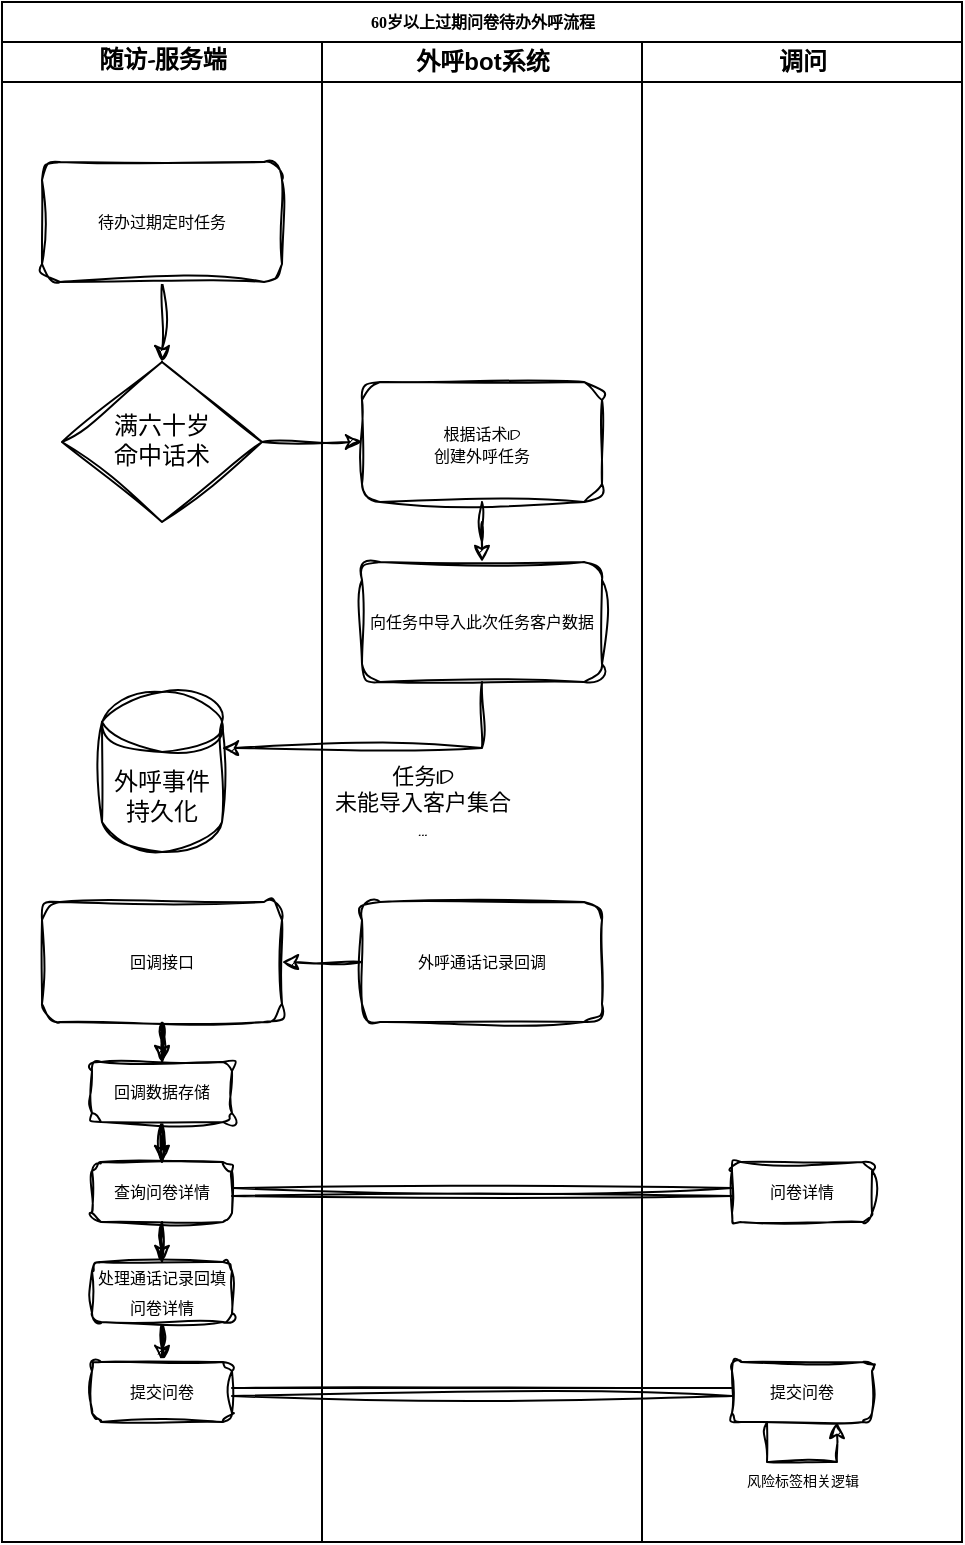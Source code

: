 <mxfile version="24.7.16">
  <diagram name="Page-1" id="74e2e168-ea6b-b213-b513-2b3c1d86103e">
    <mxGraphModel dx="1985" dy="1191" grid="1" gridSize="10" guides="1" tooltips="1" connect="1" arrows="1" fold="1" page="1" pageScale="1" pageWidth="1100" pageHeight="850" background="none" math="0" shadow="0">
      <root>
        <mxCell id="0" />
        <mxCell id="1" parent="0" />
        <mxCell id="77e6c97f196da883-1" value="60岁以上过期问卷待办外呼流程" style="swimlane;html=1;childLayout=stackLayout;startSize=20;rounded=0;shadow=0;labelBackgroundColor=none;strokeWidth=1;fontFamily=Verdana;fontSize=8;align=center;" parent="1" vertex="1">
          <mxGeometry x="300" y="40" width="480" height="770" as="geometry" />
        </mxCell>
        <mxCell id="77e6c97f196da883-2" value="随访-服务端" style="swimlane;html=1;startSize=20;fontFamily=Architects Daughter;fontSource=https%3A%2F%2Ffonts.googleapis.com%2Fcss%3Ffamily%3DArchitects%2BDaughter;" parent="77e6c97f196da883-1" vertex="1">
          <mxGeometry y="20" width="160" height="750" as="geometry" />
        </mxCell>
        <mxCell id="QBesqkJT4bfm6jJ09nvZ-1" style="edgeStyle=orthogonalEdgeStyle;rounded=0;sketch=1;hachureGap=4;jiggle=2;curveFitting=1;orthogonalLoop=1;jettySize=auto;html=1;exitX=0.5;exitY=1;exitDx=0;exitDy=0;entryX=0.5;entryY=0;entryDx=0;entryDy=0;fontFamily=Architects Daughter;fontSource=https%3A%2F%2Ffonts.googleapis.com%2Fcss%3Ffamily%3DArchitects%2BDaughter;" parent="77e6c97f196da883-2" source="QBesqkJT4bfm6jJ09nvZ-13" target="QBesqkJT4bfm6jJ09nvZ-3" edge="1">
          <mxGeometry relative="1" as="geometry">
            <mxPoint x="80" y="125" as="sourcePoint" />
            <mxPoint x="70" y="155" as="targetPoint" />
          </mxGeometry>
        </mxCell>
        <mxCell id="QBesqkJT4bfm6jJ09nvZ-3" value="满六十岁&lt;div&gt;命中话术&lt;/div&gt;" style="rhombus;whiteSpace=wrap;html=1;sketch=1;hachureGap=4;jiggle=2;curveFitting=1;fontFamily=Architects Daughter;fontSource=https%3A%2F%2Ffonts.googleapis.com%2Fcss%3Ffamily%3DArchitects%2BDaughter;" parent="77e6c97f196da883-2" vertex="1">
          <mxGeometry x="30" y="160" width="100" height="80" as="geometry" />
        </mxCell>
        <mxCell id="QBesqkJT4bfm6jJ09nvZ-5" value="外呼事件持久化" style="shape=cylinder3;whiteSpace=wrap;html=1;boundedLbl=1;backgroundOutline=1;size=15;sketch=1;hachureGap=4;jiggle=2;curveFitting=1;fontFamily=Architects Daughter;fontSource=https%3A%2F%2Ffonts.googleapis.com%2Fcss%3Ffamily%3DArchitects%2BDaughter;" parent="77e6c97f196da883-2" vertex="1">
          <mxGeometry x="50" y="325" width="60" height="80" as="geometry" />
        </mxCell>
        <mxCell id="QBesqkJT4bfm6jJ09nvZ-13" value="&lt;span style=&quot;font-size: 8px;&quot;&gt;待办过期定时任务&lt;/span&gt;" style="rounded=1;whiteSpace=wrap;html=1;sketch=1;hachureGap=4;jiggle=2;curveFitting=1;fontFamily=Architects Daughter;fontSource=https%3A%2F%2Ffonts.googleapis.com%2Fcss%3Ffamily%3DArchitects%2BDaughter;" parent="77e6c97f196da883-2" vertex="1">
          <mxGeometry x="20" y="60" width="120" height="60" as="geometry" />
        </mxCell>
        <mxCell id="QBesqkJT4bfm6jJ09nvZ-22" value="" style="edgeStyle=orthogonalEdgeStyle;rounded=0;sketch=1;hachureGap=4;jiggle=2;curveFitting=1;orthogonalLoop=1;jettySize=auto;html=1;fontFamily=Architects Daughter;fontSource=https%3A%2F%2Ffonts.googleapis.com%2Fcss%3Ffamily%3DArchitects%2BDaughter;" parent="77e6c97f196da883-2" source="QBesqkJT4bfm6jJ09nvZ-19" target="QBesqkJT4bfm6jJ09nvZ-21" edge="1">
          <mxGeometry relative="1" as="geometry" />
        </mxCell>
        <mxCell id="QBesqkJT4bfm6jJ09nvZ-19" value="&lt;span style=&quot;font-size: 8px;&quot;&gt;回调接口&lt;/span&gt;" style="rounded=1;whiteSpace=wrap;html=1;sketch=1;hachureGap=4;jiggle=2;curveFitting=1;fontFamily=Architects Daughter;fontSource=https%3A%2F%2Ffonts.googleapis.com%2Fcss%3Ffamily%3DArchitects%2BDaughter;" parent="77e6c97f196da883-2" vertex="1">
          <mxGeometry x="20" y="430" width="120" height="60" as="geometry" />
        </mxCell>
        <mxCell id="QBesqkJT4bfm6jJ09nvZ-24" value="" style="edgeStyle=orthogonalEdgeStyle;rounded=0;sketch=1;hachureGap=4;jiggle=2;curveFitting=1;orthogonalLoop=1;jettySize=auto;html=1;fontFamily=Architects Daughter;fontSource=https%3A%2F%2Ffonts.googleapis.com%2Fcss%3Ffamily%3DArchitects%2BDaughter;" parent="77e6c97f196da883-2" source="QBesqkJT4bfm6jJ09nvZ-21" target="QBesqkJT4bfm6jJ09nvZ-23" edge="1">
          <mxGeometry relative="1" as="geometry" />
        </mxCell>
        <mxCell id="QBesqkJT4bfm6jJ09nvZ-21" value="&lt;span style=&quot;font-size: 8px;&quot;&gt;回调数据存储&lt;/span&gt;" style="rounded=1;whiteSpace=wrap;html=1;sketch=1;hachureGap=4;jiggle=2;curveFitting=1;fontFamily=Architects Daughter;fontSource=https%3A%2F%2Ffonts.googleapis.com%2Fcss%3Ffamily%3DArchitects%2BDaughter;" parent="77e6c97f196da883-2" vertex="1">
          <mxGeometry x="45" y="510" width="70" height="30" as="geometry" />
        </mxCell>
        <mxCell id="QBesqkJT4bfm6jJ09nvZ-29" value="" style="edgeStyle=orthogonalEdgeStyle;rounded=0;sketch=1;hachureGap=4;jiggle=2;curveFitting=1;orthogonalLoop=1;jettySize=auto;html=1;fontFamily=Architects Daughter;fontSource=https%3A%2F%2Ffonts.googleapis.com%2Fcss%3Ffamily%3DArchitects%2BDaughter;" parent="77e6c97f196da883-2" source="QBesqkJT4bfm6jJ09nvZ-23" target="QBesqkJT4bfm6jJ09nvZ-28" edge="1">
          <mxGeometry relative="1" as="geometry" />
        </mxCell>
        <mxCell id="QBesqkJT4bfm6jJ09nvZ-23" value="&lt;span style=&quot;font-size: 8px;&quot;&gt;查询问卷详情&lt;/span&gt;" style="rounded=1;whiteSpace=wrap;html=1;sketch=1;hachureGap=4;jiggle=2;curveFitting=1;fontFamily=Architects Daughter;fontSource=https%3A%2F%2Ffonts.googleapis.com%2Fcss%3Ffamily%3DArchitects%2BDaughter;" parent="77e6c97f196da883-2" vertex="1">
          <mxGeometry x="45" y="560" width="70" height="30" as="geometry" />
        </mxCell>
        <mxCell id="QBesqkJT4bfm6jJ09nvZ-31" value="" style="edgeStyle=orthogonalEdgeStyle;rounded=0;sketch=1;hachureGap=4;jiggle=2;curveFitting=1;orthogonalLoop=1;jettySize=auto;html=1;fontFamily=Architects Daughter;fontSource=https%3A%2F%2Ffonts.googleapis.com%2Fcss%3Ffamily%3DArchitects%2BDaughter;" parent="77e6c97f196da883-2" source="QBesqkJT4bfm6jJ09nvZ-28" target="QBesqkJT4bfm6jJ09nvZ-30" edge="1">
          <mxGeometry relative="1" as="geometry" />
        </mxCell>
        <mxCell id="QBesqkJT4bfm6jJ09nvZ-28" value="&lt;span style=&quot;font-size: 8px;&quot;&gt;处理通话记录回填问卷详情&lt;/span&gt;" style="rounded=1;whiteSpace=wrap;html=1;sketch=1;hachureGap=4;jiggle=2;curveFitting=1;fontFamily=Architects Daughter;fontSource=https%3A%2F%2Ffonts.googleapis.com%2Fcss%3Ffamily%3DArchitects%2BDaughter;" parent="77e6c97f196da883-2" vertex="1">
          <mxGeometry x="45" y="610" width="70" height="30" as="geometry" />
        </mxCell>
        <mxCell id="QBesqkJT4bfm6jJ09nvZ-30" value="&lt;span style=&quot;font-size: 8px;&quot;&gt;提交问卷&lt;/span&gt;" style="rounded=1;whiteSpace=wrap;html=1;sketch=1;hachureGap=4;jiggle=2;curveFitting=1;fontFamily=Architects Daughter;fontSource=https%3A%2F%2Ffonts.googleapis.com%2Fcss%3Ffamily%3DArchitects%2BDaughter;" parent="77e6c97f196da883-2" vertex="1">
          <mxGeometry x="45" y="660" width="70" height="30" as="geometry" />
        </mxCell>
        <mxCell id="77e6c97f196da883-3" value="外呼bot系统" style="swimlane;html=1;startSize=20;" parent="77e6c97f196da883-1" vertex="1">
          <mxGeometry x="160" y="20" width="160" height="750" as="geometry" />
        </mxCell>
        <mxCell id="QBesqkJT4bfm6jJ09nvZ-10" style="edgeStyle=orthogonalEdgeStyle;rounded=0;sketch=1;hachureGap=4;jiggle=2;curveFitting=1;orthogonalLoop=1;jettySize=auto;html=1;fontFamily=Architects Daughter;fontSource=https%3A%2F%2Ffonts.googleapis.com%2Fcss%3Ffamily%3DArchitects%2BDaughter;exitX=0.5;exitY=1;exitDx=0;exitDy=0;" parent="77e6c97f196da883-3" source="QBesqkJT4bfm6jJ09nvZ-14" target="QBesqkJT4bfm6jJ09nvZ-12" edge="1">
          <mxGeometry relative="1" as="geometry">
            <mxPoint x="80" y="230" as="sourcePoint" />
            <mxPoint x="80" y="260" as="targetPoint" />
          </mxGeometry>
        </mxCell>
        <mxCell id="QBesqkJT4bfm6jJ09nvZ-14" value="&lt;span style=&quot;font-size: 8px;&quot;&gt;根据话术ID&lt;/span&gt;&lt;div style=&quot;font-size: 8px;&quot;&gt;创建外呼任务&lt;/div&gt;" style="rounded=1;whiteSpace=wrap;html=1;sketch=1;hachureGap=4;jiggle=2;curveFitting=1;fontFamily=Architects Daughter;fontSource=https%3A%2F%2Ffonts.googleapis.com%2Fcss%3Ffamily%3DArchitects%2BDaughter;" parent="77e6c97f196da883-3" vertex="1">
          <mxGeometry x="20" y="170" width="120" height="60" as="geometry" />
        </mxCell>
        <mxCell id="QBesqkJT4bfm6jJ09nvZ-12" value="&lt;span style=&quot;font-size: 8px;&quot;&gt;向任务中导入此次任务客户数据&lt;/span&gt;" style="rounded=1;whiteSpace=wrap;html=1;sketch=1;hachureGap=4;jiggle=2;curveFitting=1;fontFamily=Architects Daughter;fontSource=https%3A%2F%2Ffonts.googleapis.com%2Fcss%3Ffamily%3DArchitects%2BDaughter;" parent="77e6c97f196da883-3" vertex="1">
          <mxGeometry x="20" y="260" width="120" height="60" as="geometry" />
        </mxCell>
        <mxCell id="QBesqkJT4bfm6jJ09nvZ-17" value="&lt;span style=&quot;font-size: 8px;&quot;&gt;外呼通话记录回调&lt;/span&gt;" style="rounded=1;whiteSpace=wrap;html=1;sketch=1;hachureGap=4;jiggle=2;curveFitting=1;fontFamily=Architects Daughter;fontSource=https%3A%2F%2Ffonts.googleapis.com%2Fcss%3Ffamily%3DArchitects%2BDaughter;" parent="77e6c97f196da883-3" vertex="1">
          <mxGeometry x="20" y="430" width="120" height="60" as="geometry" />
        </mxCell>
        <mxCell id="77e6c97f196da883-4" value="调问" style="swimlane;html=1;startSize=20;" parent="77e6c97f196da883-1" vertex="1">
          <mxGeometry x="320" y="20" width="160" height="750" as="geometry" />
        </mxCell>
        <mxCell id="QBesqkJT4bfm6jJ09nvZ-26" value="&lt;span style=&quot;font-size: 8px;&quot;&gt;问卷详情&lt;/span&gt;" style="rounded=1;whiteSpace=wrap;html=1;sketch=1;hachureGap=4;jiggle=2;curveFitting=1;fontFamily=Architects Daughter;fontSource=https%3A%2F%2Ffonts.googleapis.com%2Fcss%3Ffamily%3DArchitects%2BDaughter;" parent="77e6c97f196da883-4" vertex="1">
          <mxGeometry x="45" y="560" width="70" height="30" as="geometry" />
        </mxCell>
        <mxCell id="QBesqkJT4bfm6jJ09nvZ-33" value="&lt;span style=&quot;font-size: 8px;&quot;&gt;提交问卷&lt;/span&gt;" style="rounded=1;whiteSpace=wrap;html=1;sketch=1;hachureGap=4;jiggle=2;curveFitting=1;fontFamily=Architects Daughter;fontSource=https%3A%2F%2Ffonts.googleapis.com%2Fcss%3Ffamily%3DArchitects%2BDaughter;" parent="77e6c97f196da883-4" vertex="1">
          <mxGeometry x="45" y="660" width="70" height="30" as="geometry" />
        </mxCell>
        <mxCell id="QBesqkJT4bfm6jJ09nvZ-36" style="edgeStyle=orthogonalEdgeStyle;rounded=0;sketch=1;hachureGap=4;jiggle=2;curveFitting=1;orthogonalLoop=1;jettySize=auto;html=1;exitX=0.25;exitY=1;exitDx=0;exitDy=0;entryX=0.75;entryY=1;entryDx=0;entryDy=0;fontFamily=Architects Daughter;fontSource=https%3A%2F%2Ffonts.googleapis.com%2Fcss%3Ffamily%3DArchitects%2BDaughter;" parent="77e6c97f196da883-4" source="QBesqkJT4bfm6jJ09nvZ-33" target="QBesqkJT4bfm6jJ09nvZ-33" edge="1">
          <mxGeometry relative="1" as="geometry">
            <Array as="points">
              <mxPoint x="63" y="710" />
              <mxPoint x="97" y="710" />
            </Array>
          </mxGeometry>
        </mxCell>
        <mxCell id="QBesqkJT4bfm6jJ09nvZ-37" value="&lt;font style=&quot;font-size: 7px;&quot;&gt;风险标签相关逻辑&lt;/font&gt;" style="edgeLabel;html=1;align=center;verticalAlign=middle;resizable=0;points=[];sketch=1;hachureGap=4;jiggle=2;curveFitting=1;fontFamily=Architects Daughter;fontSource=https%3A%2F%2Ffonts.googleapis.com%2Fcss%3Ffamily%3DArchitects%2BDaughter;fontSize=7;" parent="QBesqkJT4bfm6jJ09nvZ-36" vertex="1" connectable="0">
          <mxGeometry relative="1" as="geometry">
            <mxPoint y="10" as="offset" />
          </mxGeometry>
        </mxCell>
        <mxCell id="QBesqkJT4bfm6jJ09nvZ-4" style="edgeStyle=orthogonalEdgeStyle;rounded=0;sketch=1;hachureGap=4;jiggle=2;curveFitting=1;orthogonalLoop=1;jettySize=auto;html=1;entryX=0;entryY=0.5;entryDx=0;entryDy=0;fontFamily=Architects Daughter;fontSource=https%3A%2F%2Ffonts.googleapis.com%2Fcss%3Ffamily%3DArchitects%2BDaughter;" parent="77e6c97f196da883-1" source="QBesqkJT4bfm6jJ09nvZ-3" target="QBesqkJT4bfm6jJ09nvZ-14" edge="1">
          <mxGeometry relative="1" as="geometry">
            <mxPoint x="190" y="220" as="targetPoint" />
          </mxGeometry>
        </mxCell>
        <mxCell id="QBesqkJT4bfm6jJ09nvZ-6" style="edgeStyle=orthogonalEdgeStyle;rounded=0;sketch=1;hachureGap=4;jiggle=2;curveFitting=1;orthogonalLoop=1;jettySize=auto;html=1;entryX=1;entryY=0;entryDx=0;entryDy=27.5;entryPerimeter=0;fontFamily=Architects Daughter;fontSource=https%3A%2F%2Ffonts.googleapis.com%2Fcss%3Ffamily%3DArchitects%2BDaughter;" parent="77e6c97f196da883-1" source="QBesqkJT4bfm6jJ09nvZ-12" target="QBesqkJT4bfm6jJ09nvZ-5" edge="1">
          <mxGeometry relative="1" as="geometry">
            <mxPoint x="240" y="340" as="sourcePoint" />
            <Array as="points">
              <mxPoint x="240" y="373" />
              <mxPoint x="110" y="373" />
            </Array>
          </mxGeometry>
        </mxCell>
        <mxCell id="QBesqkJT4bfm6jJ09nvZ-11" value="任务ID&lt;div&gt;未能导入客户集合&lt;/div&gt;&lt;div&gt;...&lt;/div&gt;" style="edgeLabel;html=1;align=center;verticalAlign=middle;resizable=0;points=[];sketch=1;hachureGap=4;jiggle=2;curveFitting=1;fontFamily=Architects Daughter;fontSource=https%3A%2F%2Ffonts.googleapis.com%2Fcss%3Ffamily%3DArchitects%2BDaughter;" parent="QBesqkJT4bfm6jJ09nvZ-6" vertex="1" connectable="0">
          <mxGeometry x="0.075" y="2" relative="1" as="geometry">
            <mxPoint x="25" y="25" as="offset" />
          </mxGeometry>
        </mxCell>
        <mxCell id="QBesqkJT4bfm6jJ09nvZ-20" value="" style="edgeStyle=orthogonalEdgeStyle;rounded=0;sketch=1;hachureGap=4;jiggle=2;curveFitting=1;orthogonalLoop=1;jettySize=auto;html=1;fontFamily=Architects Daughter;fontSource=https%3A%2F%2Ffonts.googleapis.com%2Fcss%3Ffamily%3DArchitects%2BDaughter;" parent="77e6c97f196da883-1" source="QBesqkJT4bfm6jJ09nvZ-17" target="QBesqkJT4bfm6jJ09nvZ-19" edge="1">
          <mxGeometry relative="1" as="geometry" />
        </mxCell>
        <mxCell id="QBesqkJT4bfm6jJ09nvZ-27" style="edgeStyle=orthogonalEdgeStyle;rounded=0;sketch=1;hachureGap=4;jiggle=2;curveFitting=1;orthogonalLoop=1;jettySize=auto;html=1;fontFamily=Architects Daughter;fontSource=https%3A%2F%2Ffonts.googleapis.com%2Fcss%3Ffamily%3DArchitects%2BDaughter;shape=link;" parent="77e6c97f196da883-1" source="QBesqkJT4bfm6jJ09nvZ-23" target="QBesqkJT4bfm6jJ09nvZ-26" edge="1">
          <mxGeometry relative="1" as="geometry" />
        </mxCell>
        <mxCell id="QBesqkJT4bfm6jJ09nvZ-34" value="" style="edgeStyle=orthogonalEdgeStyle;rounded=0;sketch=1;hachureGap=4;jiggle=2;curveFitting=1;orthogonalLoop=1;jettySize=auto;html=1;fontFamily=Architects Daughter;fontSource=https%3A%2F%2Ffonts.googleapis.com%2Fcss%3Ffamily%3DArchitects%2BDaughter;shape=link;" parent="77e6c97f196da883-1" source="QBesqkJT4bfm6jJ09nvZ-30" target="QBesqkJT4bfm6jJ09nvZ-33" edge="1">
          <mxGeometry relative="1" as="geometry" />
        </mxCell>
      </root>
    </mxGraphModel>
  </diagram>
</mxfile>
